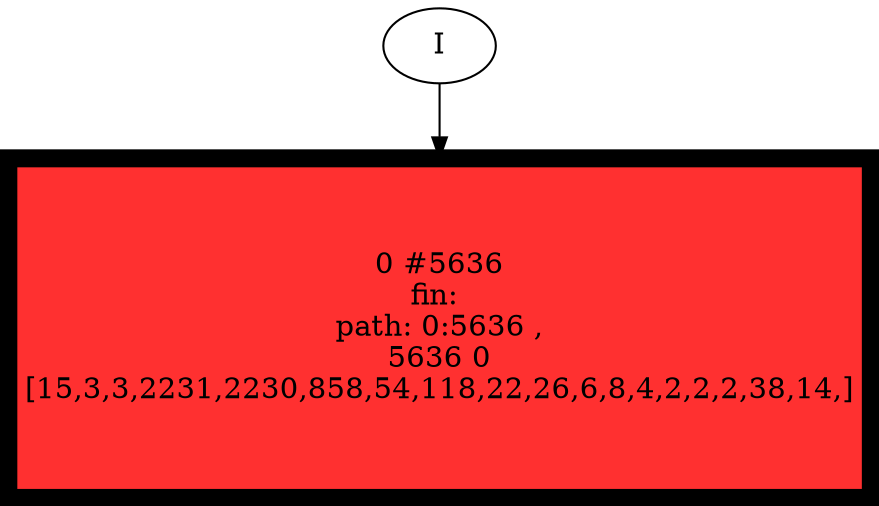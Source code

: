 // produced with flexfringe // 
digraph DFA {
	0 [label="root" shape=box];
		I -> 0;
	0 [ label="0 #5636
fin: 
 path: 0:5636 , 
5636 0
[15,3,3,2231,2230,858,54,118,22,26,6,8,4,2,2,2,38,14,]" , style=filled, fillcolor="firebrick1", width=2.26562, height=2.26562, penwidth=8.63711];
}
